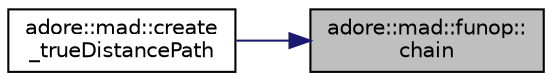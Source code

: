 digraph "adore::mad::funop::chain"
{
 // LATEX_PDF_SIZE
  edge [fontname="Helvetica",fontsize="10",labelfontname="Helvetica",labelfontsize="10"];
  node [fontname="Helvetica",fontsize="10",shape=record];
  rankdir="RL";
  Node1 [label="adore::mad::funop::\lchain",height=0.2,width=0.4,color="black", fillcolor="grey75", style="filled", fontcolor="black",tooltip=" "];
  Node1 -> Node2 [dir="back",color="midnightblue",fontsize="10",style="solid",fontname="Helvetica"];
  Node2 [label="adore::mad::create\l_trueDistancePath",height=0.2,width=0.4,color="black", fillcolor="white", style="filled",URL="$namespaceadore_1_1mad.html#a6b25f18816a88d57d53634215fd760ec",tooltip=" "];
}
